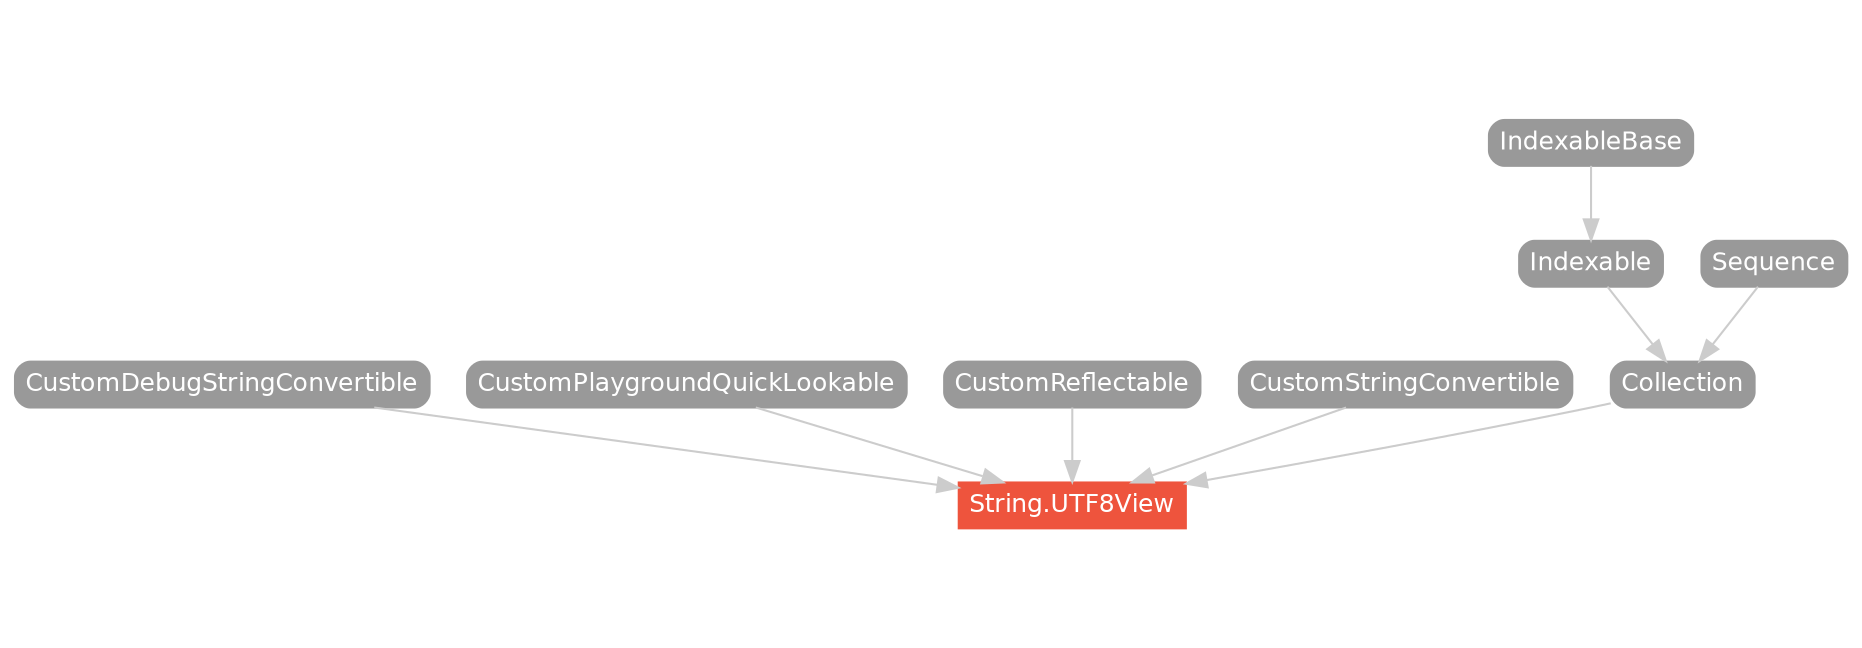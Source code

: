 strict digraph "String.UTF8View - Type Hierarchy - SwiftDoc.org" {
    pad="0.1,0.8"
    node [shape=box, style="filled,rounded", color="#999999", fillcolor="#999999", fontcolor=white, fontname=Helvetica, fontnames="Helvetica,sansserif", fontsize=12, margin="0.07,0.05", height="0.3"]
    edge [color="#cccccc"]
    "Collection" [URL="/protocol/Collection/hierarchy/"]
    "CustomDebugStringConvertible" [URL="/protocol/CustomDebugStringConvertible/hierarchy/"]
    "CustomPlaygroundQuickLookable" [URL="/protocol/CustomPlaygroundQuickLookable/hierarchy/"]
    "CustomReflectable" [URL="/protocol/CustomReflectable/hierarchy/"]
    "CustomStringConvertible" [URL="/protocol/CustomStringConvertible/hierarchy/"]
    "Indexable" [URL="/protocol/Indexable/hierarchy/"]
    "IndexableBase" [URL="/protocol/IndexableBase/hierarchy/"]
    "Sequence" [URL="/protocol/Sequence/hierarchy/"]
    "String.UTF8View" [URL="/type/String.UTF8View/", style="filled", fillcolor="#ee543d", color="#ee543d"]    "Collection" -> "String.UTF8View"
    "CustomStringConvertible" -> "String.UTF8View"
    "CustomDebugStringConvertible" -> "String.UTF8View"
    "CustomReflectable" -> "String.UTF8View"
    "CustomPlaygroundQuickLookable" -> "String.UTF8View"
    "Indexable" -> "Collection"
    "Sequence" -> "Collection"
    "IndexableBase" -> "Indexable"
    subgraph Types {
        rank = max; "String.UTF8View";
    }
}